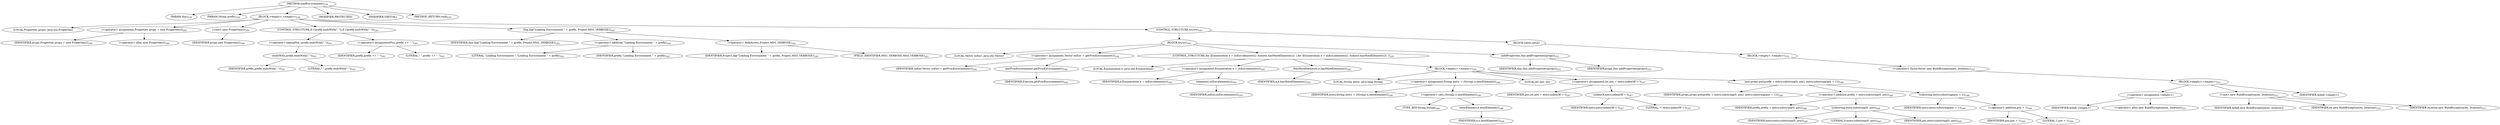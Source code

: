 digraph "loadEnvironment" {  
"585" [label = <(METHOD,loadEnvironment)<SUB>239</SUB>> ]
"56" [label = <(PARAM,this)<SUB>239</SUB>> ]
"586" [label = <(PARAM,String prefix)<SUB>239</SUB>> ]
"587" [label = <(BLOCK,&lt;empty&gt;,&lt;empty&gt;)<SUB>239</SUB>> ]
"54" [label = <(LOCAL,Properties props: java.util.Properties)> ]
"588" [label = <(&lt;operator&gt;.assignment,Properties props = new Properties())<SUB>240</SUB>> ]
"589" [label = <(IDENTIFIER,props,Properties props = new Properties())<SUB>240</SUB>> ]
"590" [label = <(&lt;operator&gt;.alloc,new Properties())<SUB>240</SUB>> ]
"591" [label = <(&lt;init&gt;,new Properties())<SUB>240</SUB>> ]
"53" [label = <(IDENTIFIER,props,new Properties())<SUB>240</SUB>> ]
"592" [label = <(CONTROL_STRUCTURE,if (!prefix.endsWith(&quot;.&quot;)),if (!prefix.endsWith(&quot;.&quot;)))<SUB>241</SUB>> ]
"593" [label = <(&lt;operator&gt;.logicalNot,!prefix.endsWith(&quot;.&quot;))<SUB>241</SUB>> ]
"594" [label = <(endsWith,prefix.endsWith(&quot;.&quot;))<SUB>241</SUB>> ]
"595" [label = <(IDENTIFIER,prefix,prefix.endsWith(&quot;.&quot;))<SUB>241</SUB>> ]
"596" [label = <(LITERAL,&quot;.&quot;,prefix.endsWith(&quot;.&quot;))<SUB>241</SUB>> ]
"597" [label = <(&lt;operator&gt;.assignmentPlus,prefix += &quot;.&quot;)<SUB>241</SUB>> ]
"598" [label = <(IDENTIFIER,prefix,prefix += &quot;.&quot;)<SUB>241</SUB>> ]
"599" [label = <(LITERAL,&quot;.&quot;,prefix += &quot;.&quot;)<SUB>241</SUB>> ]
"600" [label = <(log,log(&quot;Loading Environment &quot; + prefix, Project.MSG_VERBOSE))<SUB>242</SUB>> ]
"55" [label = <(IDENTIFIER,this,log(&quot;Loading Environment &quot; + prefix, Project.MSG_VERBOSE))<SUB>242</SUB>> ]
"601" [label = <(&lt;operator&gt;.addition,&quot;Loading Environment &quot; + prefix)<SUB>242</SUB>> ]
"602" [label = <(LITERAL,&quot;Loading Environment &quot;,&quot;Loading Environment &quot; + prefix)<SUB>242</SUB>> ]
"603" [label = <(IDENTIFIER,prefix,&quot;Loading Environment &quot; + prefix)<SUB>242</SUB>> ]
"604" [label = <(&lt;operator&gt;.fieldAccess,Project.MSG_VERBOSE)<SUB>242</SUB>> ]
"605" [label = <(IDENTIFIER,Project,log(&quot;Loading Environment &quot; + prefix, Project.MSG_VERBOSE))<SUB>242</SUB>> ]
"606" [label = <(FIELD_IDENTIFIER,MSG_VERBOSE,MSG_VERBOSE)<SUB>242</SUB>> ]
"607" [label = <(CONTROL_STRUCTURE,try,try)<SUB>243</SUB>> ]
"608" [label = <(BLOCK,try,try)<SUB>243</SUB>> ]
"609" [label = <(LOCAL,Vector osEnv: java.util.Vector)> ]
"610" [label = <(&lt;operator&gt;.assignment,Vector osEnv = getProcEnvironment())<SUB>244</SUB>> ]
"611" [label = <(IDENTIFIER,osEnv,Vector osEnv = getProcEnvironment())<SUB>244</SUB>> ]
"612" [label = <(getProcEnvironment,getProcEnvironment())<SUB>244</SUB>> ]
"613" [label = <(IDENTIFIER,Execute,getProcEnvironment())<SUB>244</SUB>> ]
"614" [label = <(CONTROL_STRUCTURE,for (Enumeration e = osEnv.elements(); Some(e.hasMoreElements()); ),for (Enumeration e = osEnv.elements(); Some(e.hasMoreElements()); ))<SUB>245</SUB>> ]
"615" [label = <(LOCAL,Enumeration e: java.util.Enumeration)> ]
"616" [label = <(&lt;operator&gt;.assignment,Enumeration e = osEnv.elements())<SUB>245</SUB>> ]
"617" [label = <(IDENTIFIER,e,Enumeration e = osEnv.elements())<SUB>245</SUB>> ]
"618" [label = <(elements,osEnv.elements())<SUB>245</SUB>> ]
"619" [label = <(IDENTIFIER,osEnv,osEnv.elements())<SUB>245</SUB>> ]
"620" [label = <(hasMoreElements,e.hasMoreElements())<SUB>245</SUB>> ]
"621" [label = <(IDENTIFIER,e,e.hasMoreElements())<SUB>245</SUB>> ]
"622" [label = <(BLOCK,&lt;empty&gt;,&lt;empty&gt;)<SUB>245</SUB>> ]
"623" [label = <(LOCAL,String entry: java.lang.String)> ]
"624" [label = <(&lt;operator&gt;.assignment,String entry = (String) e.nextElement())<SUB>246</SUB>> ]
"625" [label = <(IDENTIFIER,entry,String entry = (String) e.nextElement())<SUB>246</SUB>> ]
"626" [label = <(&lt;operator&gt;.cast,(String) e.nextElement())<SUB>246</SUB>> ]
"627" [label = <(TYPE_REF,String,String)<SUB>246</SUB>> ]
"628" [label = <(nextElement,e.nextElement())<SUB>246</SUB>> ]
"629" [label = <(IDENTIFIER,e,e.nextElement())<SUB>246</SUB>> ]
"630" [label = <(LOCAL,int pos: int)> ]
"631" [label = <(&lt;operator&gt;.assignment,int pos = entry.indexOf('='))<SUB>247</SUB>> ]
"632" [label = <(IDENTIFIER,pos,int pos = entry.indexOf('='))<SUB>247</SUB>> ]
"633" [label = <(indexOf,entry.indexOf('='))<SUB>247</SUB>> ]
"634" [label = <(IDENTIFIER,entry,entry.indexOf('='))<SUB>247</SUB>> ]
"635" [label = <(LITERAL,'=',entry.indexOf('='))<SUB>247</SUB>> ]
"636" [label = <(put,props.put(prefix + entry.substring(0, pos), entry.substring(pos + 1)))<SUB>248</SUB>> ]
"637" [label = <(IDENTIFIER,props,props.put(prefix + entry.substring(0, pos), entry.substring(pos + 1)))<SUB>248</SUB>> ]
"638" [label = <(&lt;operator&gt;.addition,prefix + entry.substring(0, pos))<SUB>248</SUB>> ]
"639" [label = <(IDENTIFIER,prefix,prefix + entry.substring(0, pos))<SUB>248</SUB>> ]
"640" [label = <(substring,entry.substring(0, pos))<SUB>248</SUB>> ]
"641" [label = <(IDENTIFIER,entry,entry.substring(0, pos))<SUB>248</SUB>> ]
"642" [label = <(LITERAL,0,entry.substring(0, pos))<SUB>248</SUB>> ]
"643" [label = <(IDENTIFIER,pos,entry.substring(0, pos))<SUB>248</SUB>> ]
"644" [label = <(substring,entry.substring(pos + 1))<SUB>249</SUB>> ]
"645" [label = <(IDENTIFIER,entry,entry.substring(pos + 1))<SUB>249</SUB>> ]
"646" [label = <(&lt;operator&gt;.addition,pos + 1)<SUB>249</SUB>> ]
"647" [label = <(IDENTIFIER,pos,pos + 1)<SUB>249</SUB>> ]
"648" [label = <(LITERAL,1,pos + 1)<SUB>249</SUB>> ]
"649" [label = <(addProperties,this.addProperties(props))<SUB>251</SUB>> ]
"57" [label = <(IDENTIFIER,this,this.addProperties(props))<SUB>251</SUB>> ]
"650" [label = <(IDENTIFIER,props,this.addProperties(props))<SUB>251</SUB>> ]
"651" [label = <(BLOCK,catch,catch)> ]
"652" [label = <(BLOCK,&lt;empty&gt;,&lt;empty&gt;)<SUB>252</SUB>> ]
"653" [label = <(&lt;operator&gt;.throw,throw new BuildException(ex, location);)<SUB>253</SUB>> ]
"654" [label = <(BLOCK,&lt;empty&gt;,&lt;empty&gt;)<SUB>253</SUB>> ]
"655" [label = <(&lt;operator&gt;.assignment,&lt;empty&gt;)> ]
"656" [label = <(IDENTIFIER,$obj8,&lt;empty&gt;)> ]
"657" [label = <(&lt;operator&gt;.alloc,new BuildException(ex, location))<SUB>253</SUB>> ]
"658" [label = <(&lt;init&gt;,new BuildException(ex, location))<SUB>253</SUB>> ]
"659" [label = <(IDENTIFIER,$obj8,new BuildException(ex, location))> ]
"660" [label = <(IDENTIFIER,ex,new BuildException(ex, location))<SUB>253</SUB>> ]
"661" [label = <(IDENTIFIER,location,new BuildException(ex, location))<SUB>253</SUB>> ]
"662" [label = <(IDENTIFIER,$obj8,&lt;empty&gt;)> ]
"663" [label = <(MODIFIER,PROTECTED)> ]
"664" [label = <(MODIFIER,VIRTUAL)> ]
"665" [label = <(METHOD_RETURN,void)<SUB>239</SUB>> ]
  "585" -> "56" 
  "585" -> "586" 
  "585" -> "587" 
  "585" -> "663" 
  "585" -> "664" 
  "585" -> "665" 
  "587" -> "54" 
  "587" -> "588" 
  "587" -> "591" 
  "587" -> "592" 
  "587" -> "600" 
  "587" -> "607" 
  "588" -> "589" 
  "588" -> "590" 
  "591" -> "53" 
  "592" -> "593" 
  "592" -> "597" 
  "593" -> "594" 
  "594" -> "595" 
  "594" -> "596" 
  "597" -> "598" 
  "597" -> "599" 
  "600" -> "55" 
  "600" -> "601" 
  "600" -> "604" 
  "601" -> "602" 
  "601" -> "603" 
  "604" -> "605" 
  "604" -> "606" 
  "607" -> "608" 
  "607" -> "651" 
  "608" -> "609" 
  "608" -> "610" 
  "608" -> "614" 
  "608" -> "649" 
  "610" -> "611" 
  "610" -> "612" 
  "612" -> "613" 
  "614" -> "615" 
  "614" -> "616" 
  "614" -> "620" 
  "614" -> "622" 
  "616" -> "617" 
  "616" -> "618" 
  "618" -> "619" 
  "620" -> "621" 
  "622" -> "623" 
  "622" -> "624" 
  "622" -> "630" 
  "622" -> "631" 
  "622" -> "636" 
  "624" -> "625" 
  "624" -> "626" 
  "626" -> "627" 
  "626" -> "628" 
  "628" -> "629" 
  "631" -> "632" 
  "631" -> "633" 
  "633" -> "634" 
  "633" -> "635" 
  "636" -> "637" 
  "636" -> "638" 
  "636" -> "644" 
  "638" -> "639" 
  "638" -> "640" 
  "640" -> "641" 
  "640" -> "642" 
  "640" -> "643" 
  "644" -> "645" 
  "644" -> "646" 
  "646" -> "647" 
  "646" -> "648" 
  "649" -> "57" 
  "649" -> "650" 
  "651" -> "652" 
  "652" -> "653" 
  "653" -> "654" 
  "654" -> "655" 
  "654" -> "658" 
  "654" -> "662" 
  "655" -> "656" 
  "655" -> "657" 
  "658" -> "659" 
  "658" -> "660" 
  "658" -> "661" 
}
